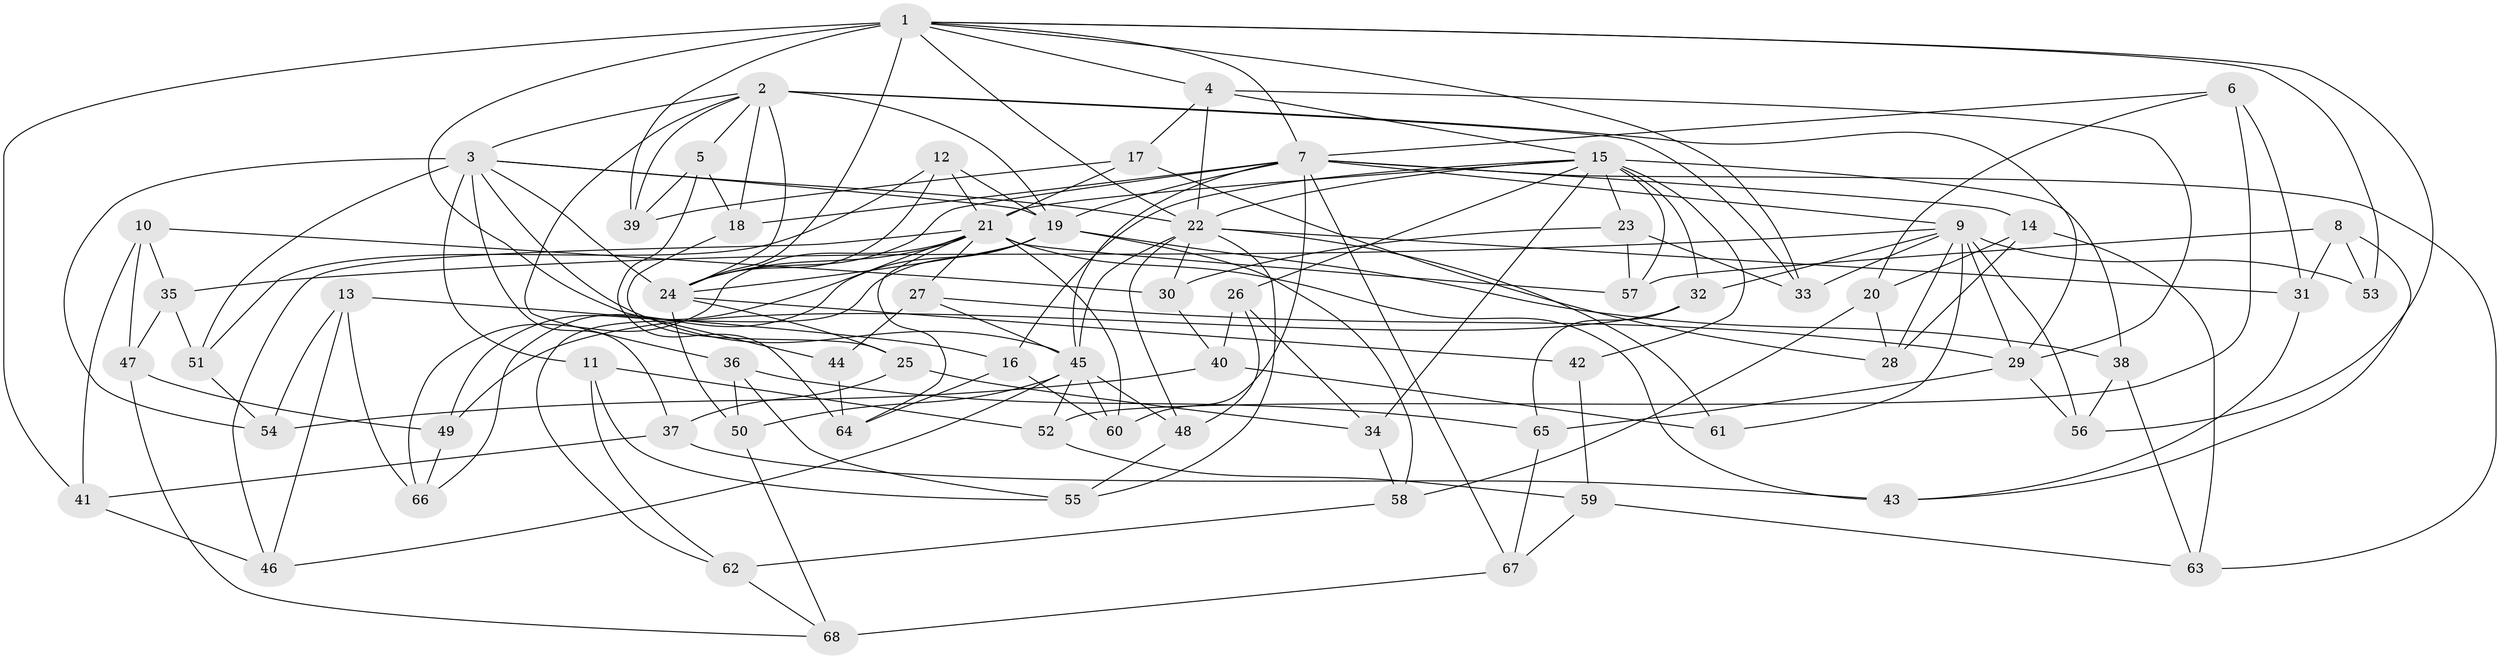 // original degree distribution, {4: 1.0}
// Generated by graph-tools (version 1.1) at 2025/53/03/04/25 22:53:53]
// undirected, 68 vertices, 168 edges
graph export_dot {
  node [color=gray90,style=filled];
  1;
  2;
  3;
  4;
  5;
  6;
  7;
  8;
  9;
  10;
  11;
  12;
  13;
  14;
  15;
  16;
  17;
  18;
  19;
  20;
  21;
  22;
  23;
  24;
  25;
  26;
  27;
  28;
  29;
  30;
  31;
  32;
  33;
  34;
  35;
  36;
  37;
  38;
  39;
  40;
  41;
  42;
  43;
  44;
  45;
  46;
  47;
  48;
  49;
  50;
  51;
  52;
  53;
  54;
  55;
  56;
  57;
  58;
  59;
  60;
  61;
  62;
  63;
  64;
  65;
  66;
  67;
  68;
  1 -- 4 [weight=1.0];
  1 -- 7 [weight=1.0];
  1 -- 22 [weight=1.0];
  1 -- 24 [weight=2.0];
  1 -- 33 [weight=1.0];
  1 -- 39 [weight=1.0];
  1 -- 41 [weight=1.0];
  1 -- 44 [weight=2.0];
  1 -- 53 [weight=1.0];
  1 -- 56 [weight=1.0];
  2 -- 3 [weight=2.0];
  2 -- 5 [weight=1.0];
  2 -- 18 [weight=1.0];
  2 -- 19 [weight=1.0];
  2 -- 24 [weight=2.0];
  2 -- 29 [weight=2.0];
  2 -- 33 [weight=1.0];
  2 -- 36 [weight=1.0];
  2 -- 39 [weight=1.0];
  3 -- 11 [weight=1.0];
  3 -- 19 [weight=1.0];
  3 -- 22 [weight=1.0];
  3 -- 24 [weight=1.0];
  3 -- 37 [weight=1.0];
  3 -- 45 [weight=1.0];
  3 -- 51 [weight=1.0];
  3 -- 54 [weight=1.0];
  4 -- 15 [weight=1.0];
  4 -- 17 [weight=1.0];
  4 -- 22 [weight=1.0];
  4 -- 29 [weight=2.0];
  5 -- 18 [weight=1.0];
  5 -- 39 [weight=1.0];
  5 -- 64 [weight=1.0];
  6 -- 7 [weight=1.0];
  6 -- 20 [weight=1.0];
  6 -- 31 [weight=1.0];
  6 -- 52 [weight=1.0];
  7 -- 9 [weight=1.0];
  7 -- 14 [weight=1.0];
  7 -- 18 [weight=1.0];
  7 -- 19 [weight=2.0];
  7 -- 24 [weight=1.0];
  7 -- 45 [weight=1.0];
  7 -- 60 [weight=1.0];
  7 -- 63 [weight=1.0];
  7 -- 67 [weight=1.0];
  8 -- 31 [weight=1.0];
  8 -- 43 [weight=1.0];
  8 -- 53 [weight=1.0];
  8 -- 57 [weight=1.0];
  9 -- 28 [weight=1.0];
  9 -- 29 [weight=1.0];
  9 -- 32 [weight=1.0];
  9 -- 33 [weight=1.0];
  9 -- 35 [weight=1.0];
  9 -- 53 [weight=2.0];
  9 -- 56 [weight=1.0];
  9 -- 61 [weight=1.0];
  10 -- 30 [weight=1.0];
  10 -- 35 [weight=1.0];
  10 -- 41 [weight=1.0];
  10 -- 47 [weight=1.0];
  11 -- 52 [weight=1.0];
  11 -- 55 [weight=1.0];
  11 -- 62 [weight=1.0];
  12 -- 19 [weight=1.0];
  12 -- 21 [weight=1.0];
  12 -- 24 [weight=1.0];
  12 -- 51 [weight=1.0];
  13 -- 16 [weight=1.0];
  13 -- 46 [weight=1.0];
  13 -- 54 [weight=1.0];
  13 -- 66 [weight=1.0];
  14 -- 20 [weight=1.0];
  14 -- 28 [weight=1.0];
  14 -- 63 [weight=1.0];
  15 -- 16 [weight=1.0];
  15 -- 21 [weight=1.0];
  15 -- 22 [weight=1.0];
  15 -- 23 [weight=1.0];
  15 -- 26 [weight=1.0];
  15 -- 32 [weight=1.0];
  15 -- 34 [weight=1.0];
  15 -- 38 [weight=1.0];
  15 -- 42 [weight=2.0];
  15 -- 57 [weight=1.0];
  16 -- 60 [weight=1.0];
  16 -- 64 [weight=1.0];
  17 -- 21 [weight=1.0];
  17 -- 28 [weight=1.0];
  17 -- 39 [weight=1.0];
  18 -- 25 [weight=1.0];
  19 -- 24 [weight=1.0];
  19 -- 38 [weight=1.0];
  19 -- 58 [weight=1.0];
  19 -- 62 [weight=1.0];
  19 -- 66 [weight=1.0];
  20 -- 28 [weight=1.0];
  20 -- 58 [weight=1.0];
  21 -- 24 [weight=1.0];
  21 -- 27 [weight=1.0];
  21 -- 43 [weight=1.0];
  21 -- 46 [weight=1.0];
  21 -- 49 [weight=1.0];
  21 -- 57 [weight=1.0];
  21 -- 60 [weight=1.0];
  21 -- 64 [weight=1.0];
  21 -- 66 [weight=1.0];
  22 -- 30 [weight=1.0];
  22 -- 31 [weight=1.0];
  22 -- 45 [weight=2.0];
  22 -- 48 [weight=1.0];
  22 -- 55 [weight=1.0];
  22 -- 61 [weight=2.0];
  23 -- 30 [weight=1.0];
  23 -- 33 [weight=1.0];
  23 -- 57 [weight=1.0];
  24 -- 25 [weight=1.0];
  24 -- 42 [weight=1.0];
  24 -- 50 [weight=1.0];
  25 -- 34 [weight=1.0];
  25 -- 37 [weight=1.0];
  26 -- 34 [weight=1.0];
  26 -- 40 [weight=1.0];
  26 -- 48 [weight=1.0];
  27 -- 29 [weight=1.0];
  27 -- 44 [weight=1.0];
  27 -- 45 [weight=1.0];
  29 -- 56 [weight=1.0];
  29 -- 65 [weight=1.0];
  30 -- 40 [weight=1.0];
  31 -- 43 [weight=1.0];
  32 -- 49 [weight=1.0];
  32 -- 65 [weight=1.0];
  34 -- 58 [weight=1.0];
  35 -- 47 [weight=1.0];
  35 -- 51 [weight=1.0];
  36 -- 50 [weight=1.0];
  36 -- 55 [weight=1.0];
  36 -- 65 [weight=1.0];
  37 -- 41 [weight=1.0];
  37 -- 43 [weight=1.0];
  38 -- 56 [weight=1.0];
  38 -- 63 [weight=1.0];
  40 -- 54 [weight=1.0];
  40 -- 61 [weight=1.0];
  41 -- 46 [weight=1.0];
  42 -- 59 [weight=1.0];
  44 -- 64 [weight=1.0];
  45 -- 46 [weight=1.0];
  45 -- 48 [weight=1.0];
  45 -- 50 [weight=1.0];
  45 -- 52 [weight=1.0];
  45 -- 60 [weight=1.0];
  47 -- 49 [weight=1.0];
  47 -- 68 [weight=1.0];
  48 -- 55 [weight=1.0];
  49 -- 66 [weight=1.0];
  50 -- 68 [weight=1.0];
  51 -- 54 [weight=1.0];
  52 -- 59 [weight=1.0];
  58 -- 62 [weight=1.0];
  59 -- 63 [weight=1.0];
  59 -- 67 [weight=1.0];
  62 -- 68 [weight=1.0];
  65 -- 67 [weight=1.0];
  67 -- 68 [weight=1.0];
}
